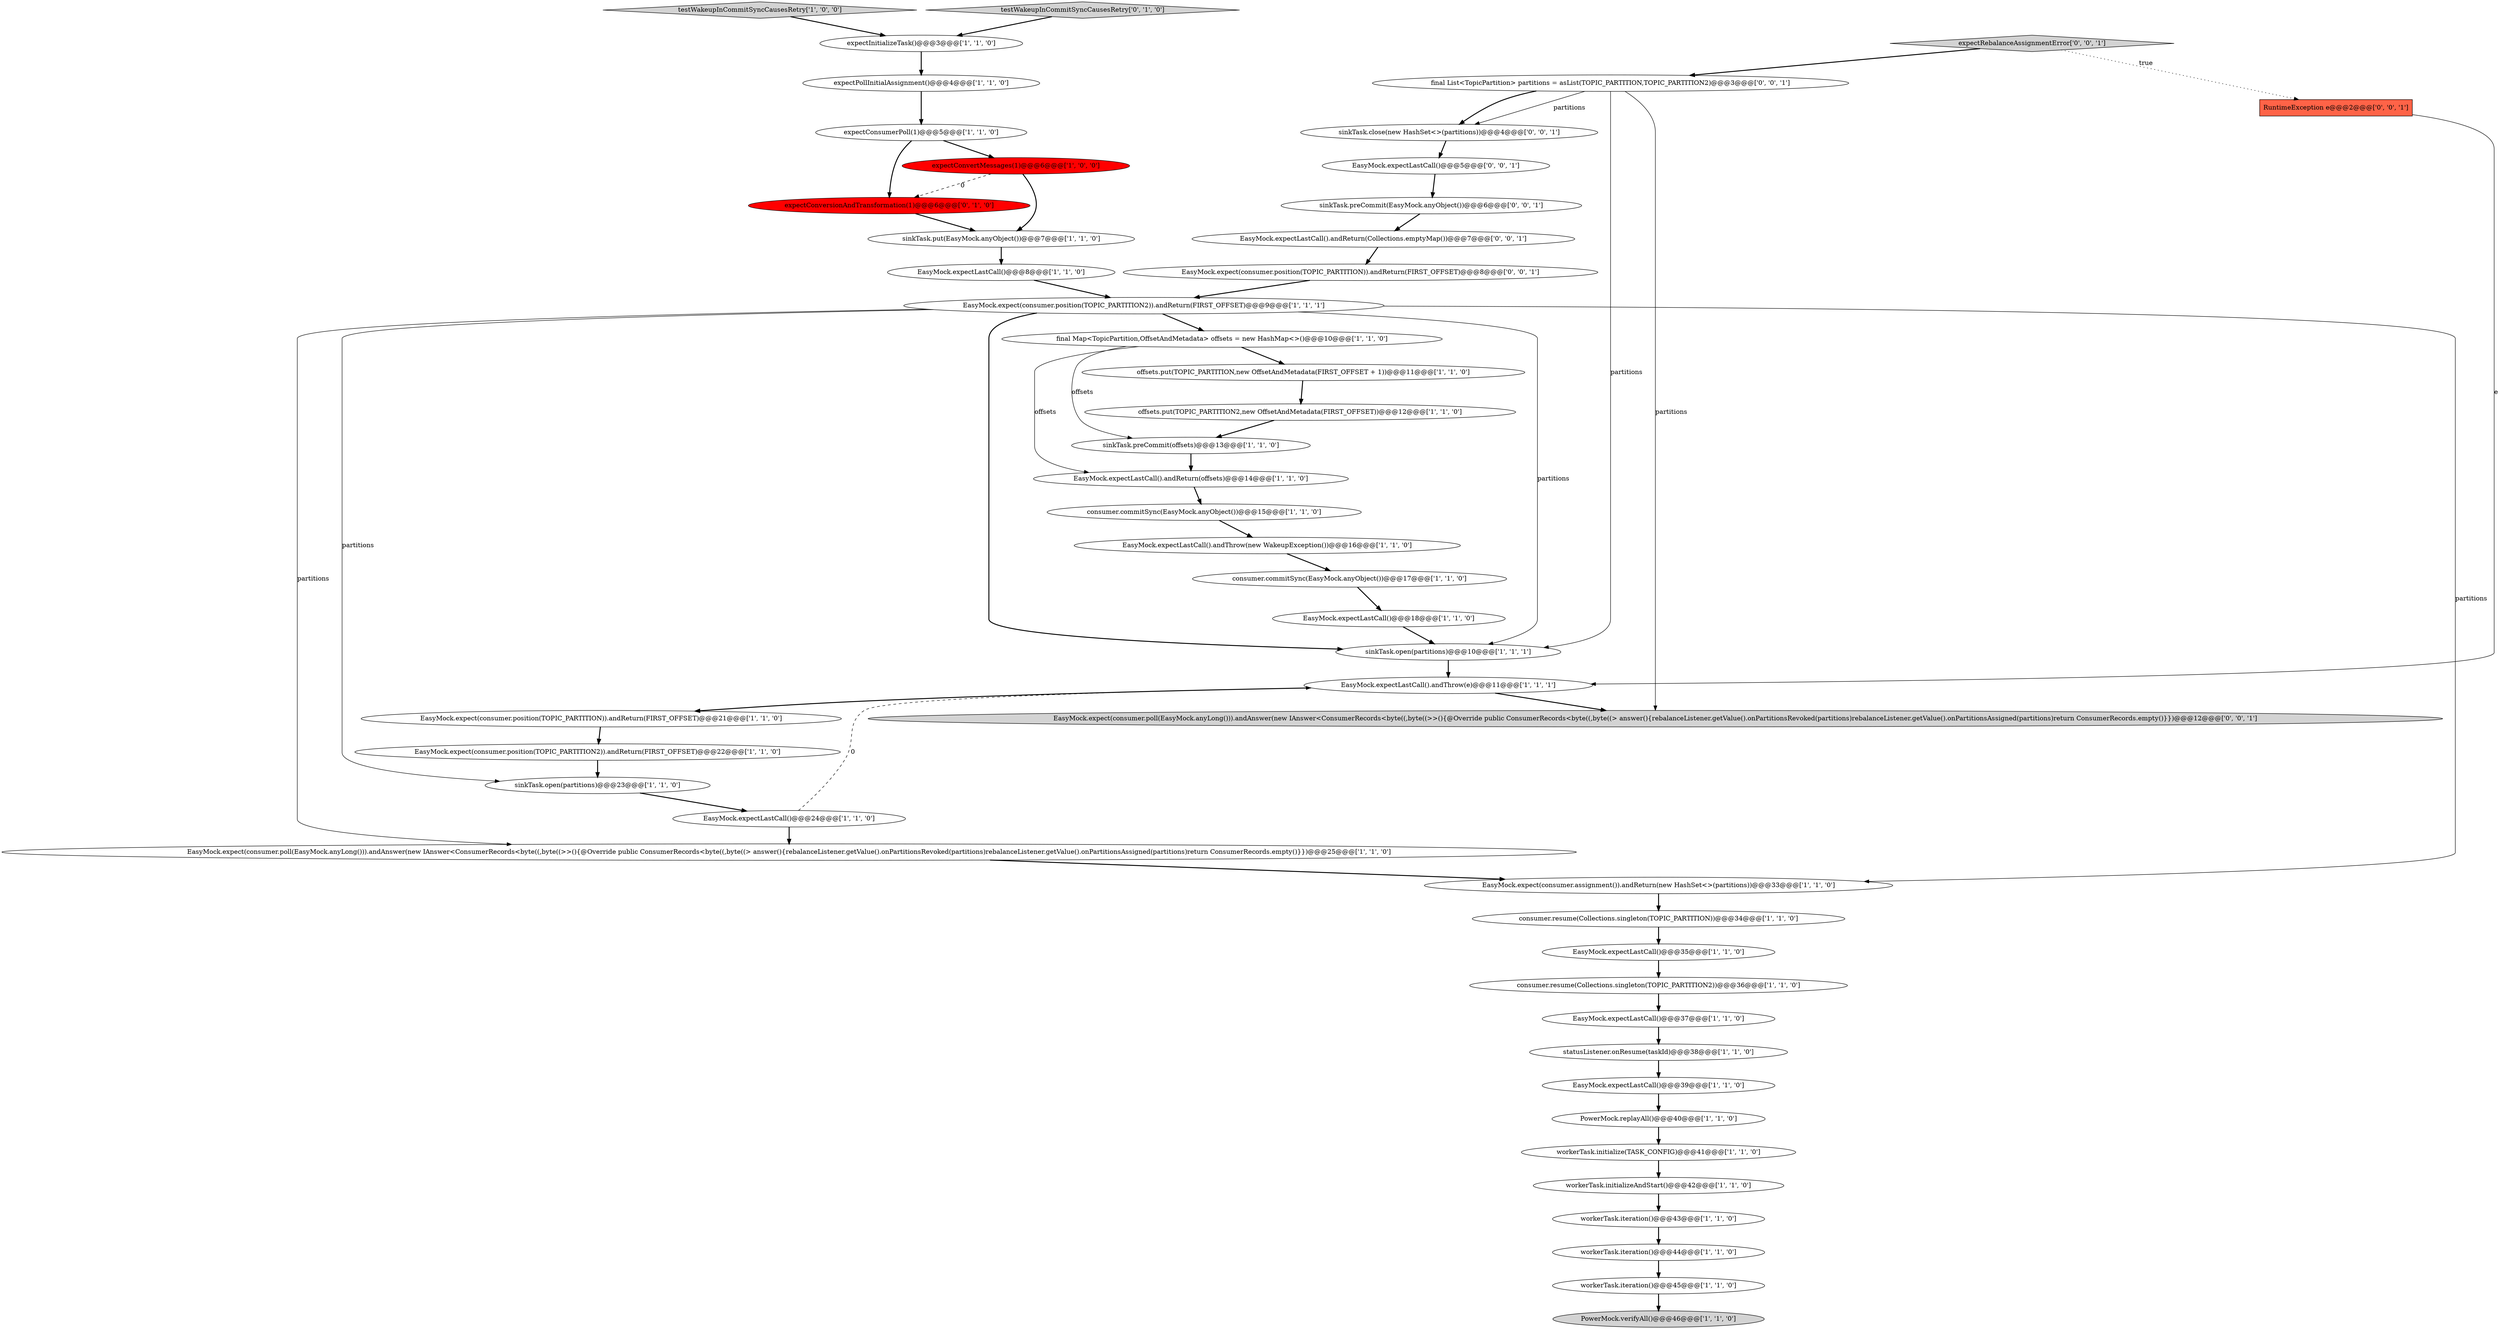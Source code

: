 digraph {
20 [style = filled, label = "EasyMock.expectLastCall()@@@39@@@['1', '1', '0']", fillcolor = white, shape = ellipse image = "AAA0AAABBB1BBB"];
26 [style = filled, label = "EasyMock.expectLastCall()@@@18@@@['1', '1', '0']", fillcolor = white, shape = ellipse image = "AAA0AAABBB1BBB"];
40 [style = filled, label = "EasyMock.expect(consumer.poll(EasyMock.anyLong())).andAnswer(new IAnswer<ConsumerRecords<byte((,byte((>>(){@Override public ConsumerRecords<byte((,byte((> answer(){rebalanceListener.getValue().onPartitionsRevoked(partitions)rebalanceListener.getValue().onPartitionsAssigned(partitions)return ConsumerRecords.empty()}})@@@12@@@['0', '0', '1']", fillcolor = lightgray, shape = ellipse image = "AAA0AAABBB3BBB"];
18 [style = filled, label = "EasyMock.expect(consumer.position(TOPIC_PARTITION)).andReturn(FIRST_OFFSET)@@@21@@@['1', '1', '0']", fillcolor = white, shape = ellipse image = "AAA0AAABBB1BBB"];
45 [style = filled, label = "RuntimeException e@@@2@@@['0', '0', '1']", fillcolor = tomato, shape = box image = "AAA0AAABBB3BBB"];
32 [style = filled, label = "sinkTask.open(partitions)@@@10@@@['1', '1', '1']", fillcolor = white, shape = ellipse image = "AAA0AAABBB1BBB"];
19 [style = filled, label = "sinkTask.put(EasyMock.anyObject())@@@7@@@['1', '1', '0']", fillcolor = white, shape = ellipse image = "AAA0AAABBB1BBB"];
17 [style = filled, label = "expectInitializeTask()@@@3@@@['1', '1', '0']", fillcolor = white, shape = ellipse image = "AAA0AAABBB1BBB"];
24 [style = filled, label = "sinkTask.open(partitions)@@@23@@@['1', '1', '0']", fillcolor = white, shape = ellipse image = "AAA0AAABBB1BBB"];
5 [style = filled, label = "workerTask.iteration()@@@43@@@['1', '1', '0']", fillcolor = white, shape = ellipse image = "AAA0AAABBB1BBB"];
15 [style = filled, label = "testWakeupInCommitSyncCausesRetry['1', '0', '0']", fillcolor = lightgray, shape = diamond image = "AAA0AAABBB1BBB"];
33 [style = filled, label = "EasyMock.expect(consumer.position(TOPIC_PARTITION2)).andReturn(FIRST_OFFSET)@@@22@@@['1', '1', '0']", fillcolor = white, shape = ellipse image = "AAA0AAABBB1BBB"];
34 [style = filled, label = "consumer.resume(Collections.singleton(TOPIC_PARTITION))@@@34@@@['1', '1', '0']", fillcolor = white, shape = ellipse image = "AAA0AAABBB1BBB"];
42 [style = filled, label = "EasyMock.expect(consumer.position(TOPIC_PARTITION)).andReturn(FIRST_OFFSET)@@@8@@@['0', '0', '1']", fillcolor = white, shape = ellipse image = "AAA0AAABBB3BBB"];
10 [style = filled, label = "workerTask.iteration()@@@44@@@['1', '1', '0']", fillcolor = white, shape = ellipse image = "AAA0AAABBB1BBB"];
36 [style = filled, label = "expectConsumerPoll(1)@@@5@@@['1', '1', '0']", fillcolor = white, shape = ellipse image = "AAA0AAABBB1BBB"];
46 [style = filled, label = "EasyMock.expectLastCall()@@@5@@@['0', '0', '1']", fillcolor = white, shape = ellipse image = "AAA0AAABBB3BBB"];
21 [style = filled, label = "expectPollInitialAssignment()@@@4@@@['1', '1', '0']", fillcolor = white, shape = ellipse image = "AAA0AAABBB1BBB"];
28 [style = filled, label = "sinkTask.preCommit(offsets)@@@13@@@['1', '1', '0']", fillcolor = white, shape = ellipse image = "AAA0AAABBB1BBB"];
35 [style = filled, label = "EasyMock.expectLastCall()@@@24@@@['1', '1', '0']", fillcolor = white, shape = ellipse image = "AAA0AAABBB1BBB"];
13 [style = filled, label = "EasyMock.expectLastCall()@@@35@@@['1', '1', '0']", fillcolor = white, shape = ellipse image = "AAA0AAABBB1BBB"];
44 [style = filled, label = "sinkTask.preCommit(EasyMock.anyObject())@@@6@@@['0', '0', '1']", fillcolor = white, shape = ellipse image = "AAA0AAABBB3BBB"];
23 [style = filled, label = "consumer.resume(Collections.singleton(TOPIC_PARTITION2))@@@36@@@['1', '1', '0']", fillcolor = white, shape = ellipse image = "AAA0AAABBB1BBB"];
38 [style = filled, label = "testWakeupInCommitSyncCausesRetry['0', '1', '0']", fillcolor = lightgray, shape = diamond image = "AAA0AAABBB2BBB"];
39 [style = filled, label = "expectConversionAndTransformation(1)@@@6@@@['0', '1', '0']", fillcolor = red, shape = ellipse image = "AAA1AAABBB2BBB"];
16 [style = filled, label = "EasyMock.expect(consumer.position(TOPIC_PARTITION2)).andReturn(FIRST_OFFSET)@@@9@@@['1', '1', '1']", fillcolor = white, shape = ellipse image = "AAA0AAABBB1BBB"];
31 [style = filled, label = "workerTask.initialize(TASK_CONFIG)@@@41@@@['1', '1', '0']", fillcolor = white, shape = ellipse image = "AAA0AAABBB1BBB"];
1 [style = filled, label = "PowerMock.verifyAll()@@@46@@@['1', '1', '0']", fillcolor = lightgray, shape = ellipse image = "AAA0AAABBB1BBB"];
30 [style = filled, label = "offsets.put(TOPIC_PARTITION,new OffsetAndMetadata(FIRST_OFFSET + 1))@@@11@@@['1', '1', '0']", fillcolor = white, shape = ellipse image = "AAA0AAABBB1BBB"];
25 [style = filled, label = "EasyMock.expectLastCall()@@@8@@@['1', '1', '0']", fillcolor = white, shape = ellipse image = "AAA0AAABBB1BBB"];
47 [style = filled, label = "sinkTask.close(new HashSet<>(partitions))@@@4@@@['0', '0', '1']", fillcolor = white, shape = ellipse image = "AAA0AAABBB3BBB"];
41 [style = filled, label = "expectRebalanceAssignmentError['0', '0', '1']", fillcolor = lightgray, shape = diamond image = "AAA0AAABBB3BBB"];
0 [style = filled, label = "expectConvertMessages(1)@@@6@@@['1', '0', '0']", fillcolor = red, shape = ellipse image = "AAA1AAABBB1BBB"];
14 [style = filled, label = "workerTask.initializeAndStart()@@@42@@@['1', '1', '0']", fillcolor = white, shape = ellipse image = "AAA0AAABBB1BBB"];
12 [style = filled, label = "workerTask.iteration()@@@45@@@['1', '1', '0']", fillcolor = white, shape = ellipse image = "AAA0AAABBB1BBB"];
37 [style = filled, label = "EasyMock.expectLastCall().andThrow(e)@@@11@@@['1', '1', '1']", fillcolor = white, shape = ellipse image = "AAA0AAABBB1BBB"];
6 [style = filled, label = "EasyMock.expectLastCall()@@@37@@@['1', '1', '0']", fillcolor = white, shape = ellipse image = "AAA0AAABBB1BBB"];
3 [style = filled, label = "EasyMock.expect(consumer.poll(EasyMock.anyLong())).andAnswer(new IAnswer<ConsumerRecords<byte((,byte((>>(){@Override public ConsumerRecords<byte((,byte((> answer(){rebalanceListener.getValue().onPartitionsRevoked(partitions)rebalanceListener.getValue().onPartitionsAssigned(partitions)return ConsumerRecords.empty()}})@@@25@@@['1', '1', '0']", fillcolor = white, shape = ellipse image = "AAA0AAABBB1BBB"];
27 [style = filled, label = "EasyMock.expectLastCall().andReturn(offsets)@@@14@@@['1', '1', '0']", fillcolor = white, shape = ellipse image = "AAA0AAABBB1BBB"];
48 [style = filled, label = "EasyMock.expectLastCall().andReturn(Collections.emptyMap())@@@7@@@['0', '0', '1']", fillcolor = white, shape = ellipse image = "AAA0AAABBB3BBB"];
2 [style = filled, label = "EasyMock.expect(consumer.assignment()).andReturn(new HashSet<>(partitions))@@@33@@@['1', '1', '0']", fillcolor = white, shape = ellipse image = "AAA0AAABBB1BBB"];
7 [style = filled, label = "statusListener.onResume(taskId)@@@38@@@['1', '1', '0']", fillcolor = white, shape = ellipse image = "AAA0AAABBB1BBB"];
29 [style = filled, label = "consumer.commitSync(EasyMock.anyObject())@@@15@@@['1', '1', '0']", fillcolor = white, shape = ellipse image = "AAA0AAABBB1BBB"];
9 [style = filled, label = "PowerMock.replayAll()@@@40@@@['1', '1', '0']", fillcolor = white, shape = ellipse image = "AAA0AAABBB1BBB"];
11 [style = filled, label = "offsets.put(TOPIC_PARTITION2,new OffsetAndMetadata(FIRST_OFFSET))@@@12@@@['1', '1', '0']", fillcolor = white, shape = ellipse image = "AAA0AAABBB1BBB"];
22 [style = filled, label = "consumer.commitSync(EasyMock.anyObject())@@@17@@@['1', '1', '0']", fillcolor = white, shape = ellipse image = "AAA0AAABBB1BBB"];
4 [style = filled, label = "EasyMock.expectLastCall().andThrow(new WakeupException())@@@16@@@['1', '1', '0']", fillcolor = white, shape = ellipse image = "AAA0AAABBB1BBB"];
8 [style = filled, label = "final Map<TopicPartition,OffsetAndMetadata> offsets = new HashMap<>()@@@10@@@['1', '1', '0']", fillcolor = white, shape = ellipse image = "AAA0AAABBB1BBB"];
43 [style = filled, label = "final List<TopicPartition> partitions = asList(TOPIC_PARTITION,TOPIC_PARTITION2)@@@3@@@['0', '0', '1']", fillcolor = white, shape = ellipse image = "AAA0AAABBB3BBB"];
31->14 [style = bold, label=""];
46->44 [style = bold, label=""];
8->30 [style = bold, label=""];
11->28 [style = bold, label=""];
22->26 [style = bold, label=""];
5->10 [style = bold, label=""];
39->19 [style = bold, label=""];
43->47 [style = solid, label="partitions"];
29->4 [style = bold, label=""];
43->40 [style = solid, label="partitions"];
43->32 [style = solid, label="partitions"];
26->32 [style = bold, label=""];
32->37 [style = bold, label=""];
35->3 [style = bold, label=""];
16->24 [style = solid, label="partitions"];
16->8 [style = bold, label=""];
16->3 [style = solid, label="partitions"];
20->9 [style = bold, label=""];
8->28 [style = solid, label="offsets"];
0->19 [style = bold, label=""];
24->35 [style = bold, label=""];
35->37 [style = dashed, label="0"];
9->31 [style = bold, label=""];
18->33 [style = bold, label=""];
2->34 [style = bold, label=""];
34->13 [style = bold, label=""];
42->16 [style = bold, label=""];
16->2 [style = solid, label="partitions"];
47->46 [style = bold, label=""];
16->32 [style = bold, label=""];
7->20 [style = bold, label=""];
0->39 [style = dashed, label="0"];
48->42 [style = bold, label=""];
25->16 [style = bold, label=""];
12->1 [style = bold, label=""];
41->45 [style = dotted, label="true"];
36->39 [style = bold, label=""];
19->25 [style = bold, label=""];
30->11 [style = bold, label=""];
15->17 [style = bold, label=""];
36->0 [style = bold, label=""];
43->47 [style = bold, label=""];
21->36 [style = bold, label=""];
45->37 [style = solid, label="e"];
3->2 [style = bold, label=""];
10->12 [style = bold, label=""];
44->48 [style = bold, label=""];
33->24 [style = bold, label=""];
23->6 [style = bold, label=""];
13->23 [style = bold, label=""];
37->18 [style = bold, label=""];
28->27 [style = bold, label=""];
27->29 [style = bold, label=""];
6->7 [style = bold, label=""];
16->32 [style = solid, label="partitions"];
38->17 [style = bold, label=""];
41->43 [style = bold, label=""];
17->21 [style = bold, label=""];
4->22 [style = bold, label=""];
37->40 [style = bold, label=""];
14->5 [style = bold, label=""];
8->27 [style = solid, label="offsets"];
}
